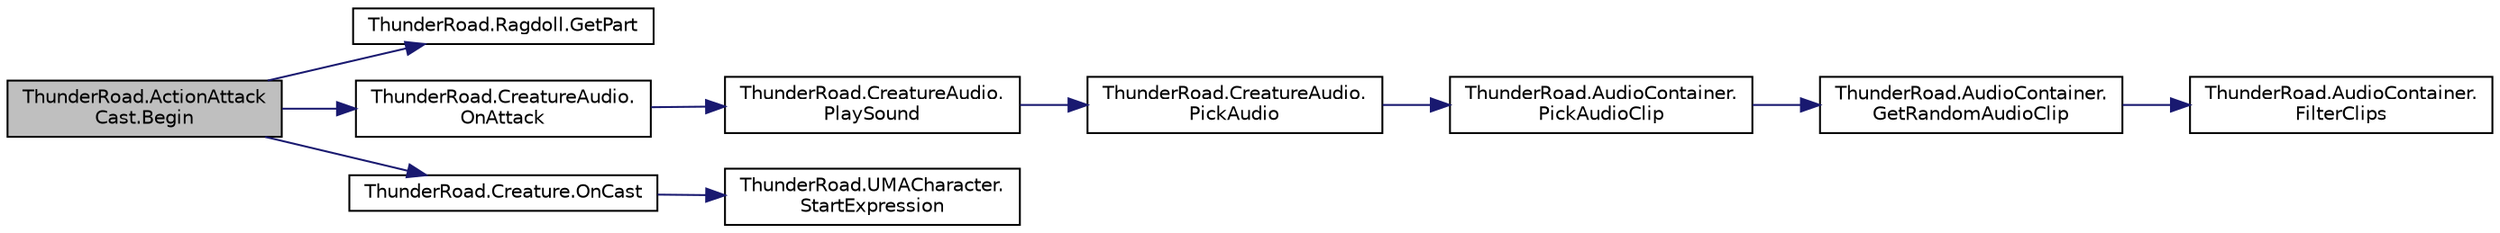 digraph "ThunderRoad.ActionAttackCast.Begin"
{
 // LATEX_PDF_SIZE
  edge [fontname="Helvetica",fontsize="10",labelfontname="Helvetica",labelfontsize="10"];
  node [fontname="Helvetica",fontsize="10",shape=record];
  rankdir="LR";
  Node1 [label="ThunderRoad.ActionAttack\lCast.Begin",height=0.2,width=0.4,color="black", fillcolor="grey75", style="filled", fontcolor="black",tooltip="Begins this instance."];
  Node1 -> Node2 [color="midnightblue",fontsize="10",style="solid",fontname="Helvetica"];
  Node2 [label="ThunderRoad.Ragdoll.GetPart",height=0.2,width=0.4,color="black", fillcolor="white", style="filled",URL="$class_thunder_road_1_1_ragdoll.html#a63bb50459ca0652451c1aef3fc8155cb",tooltip="Gets the part."];
  Node1 -> Node3 [color="midnightblue",fontsize="10",style="solid",fontname="Helvetica"];
  Node3 [label="ThunderRoad.CreatureAudio.\lOnAttack",height=0.2,width=0.4,color="black", fillcolor="white", style="filled",URL="$class_thunder_road_1_1_creature_audio.html#a0f6e4f14106bd77398c72121ea092058",tooltip="Called when [attack]."];
  Node3 -> Node4 [color="midnightblue",fontsize="10",style="solid",fontname="Helvetica"];
  Node4 [label="ThunderRoad.CreatureAudio.\lPlaySound",height=0.2,width=0.4,color="black", fillcolor="white", style="filled",URL="$class_thunder_road_1_1_creature_audio.html#ab63631ae5bb7d136a6b6aa2d95e743e1",tooltip="Plays the sound."];
  Node4 -> Node5 [color="midnightblue",fontsize="10",style="solid",fontname="Helvetica"];
  Node5 [label="ThunderRoad.CreatureAudio.\lPickAudio",height=0.2,width=0.4,color="black", fillcolor="white", style="filled",URL="$class_thunder_road_1_1_creature_audio.html#a924d59a86dae27d85181315be81df382",tooltip="Picks the audio."];
  Node5 -> Node6 [color="midnightblue",fontsize="10",style="solid",fontname="Helvetica"];
  Node6 [label="ThunderRoad.AudioContainer.\lPickAudioClip",height=0.2,width=0.4,color="black", fillcolor="white", style="filled",URL="$class_thunder_road_1_1_audio_container.html#a5bf8a71a417a47856982731578126394",tooltip="Picks the audio clip."];
  Node6 -> Node7 [color="midnightblue",fontsize="10",style="solid",fontname="Helvetica"];
  Node7 [label="ThunderRoad.AudioContainer.\lGetRandomAudioClip",height=0.2,width=0.4,color="black", fillcolor="white", style="filled",URL="$class_thunder_road_1_1_audio_container.html#aadf810963bdf687b73b2bd1de98fdfce",tooltip="Gets the random audio clip."];
  Node7 -> Node8 [color="midnightblue",fontsize="10",style="solid",fontname="Helvetica"];
  Node8 [label="ThunderRoad.AudioContainer.\lFilterClips",height=0.2,width=0.4,color="black", fillcolor="white", style="filled",URL="$class_thunder_road_1_1_audio_container.html#a8e3704d5b9723df2ab8e45b6dc092572",tooltip="Filters the clips."];
  Node1 -> Node9 [color="midnightblue",fontsize="10",style="solid",fontname="Helvetica"];
  Node9 [label="ThunderRoad.Creature.OnCast",height=0.2,width=0.4,color="black", fillcolor="white", style="filled",URL="$class_thunder_road_1_1_creature.html#a359e440f4b1e5268aafd46107bdfaeb3",tooltip="Called when [cast]."];
  Node9 -> Node10 [color="midnightblue",fontsize="10",style="solid",fontname="Helvetica"];
  Node10 [label="ThunderRoad.UMACharacter.\lStartExpression",height=0.2,width=0.4,color="black", fillcolor="white", style="filled",URL="$class_thunder_road_1_1_u_m_a_character.html#a4d441e3722f8e675eb226f279b70b094",tooltip=" "];
}
